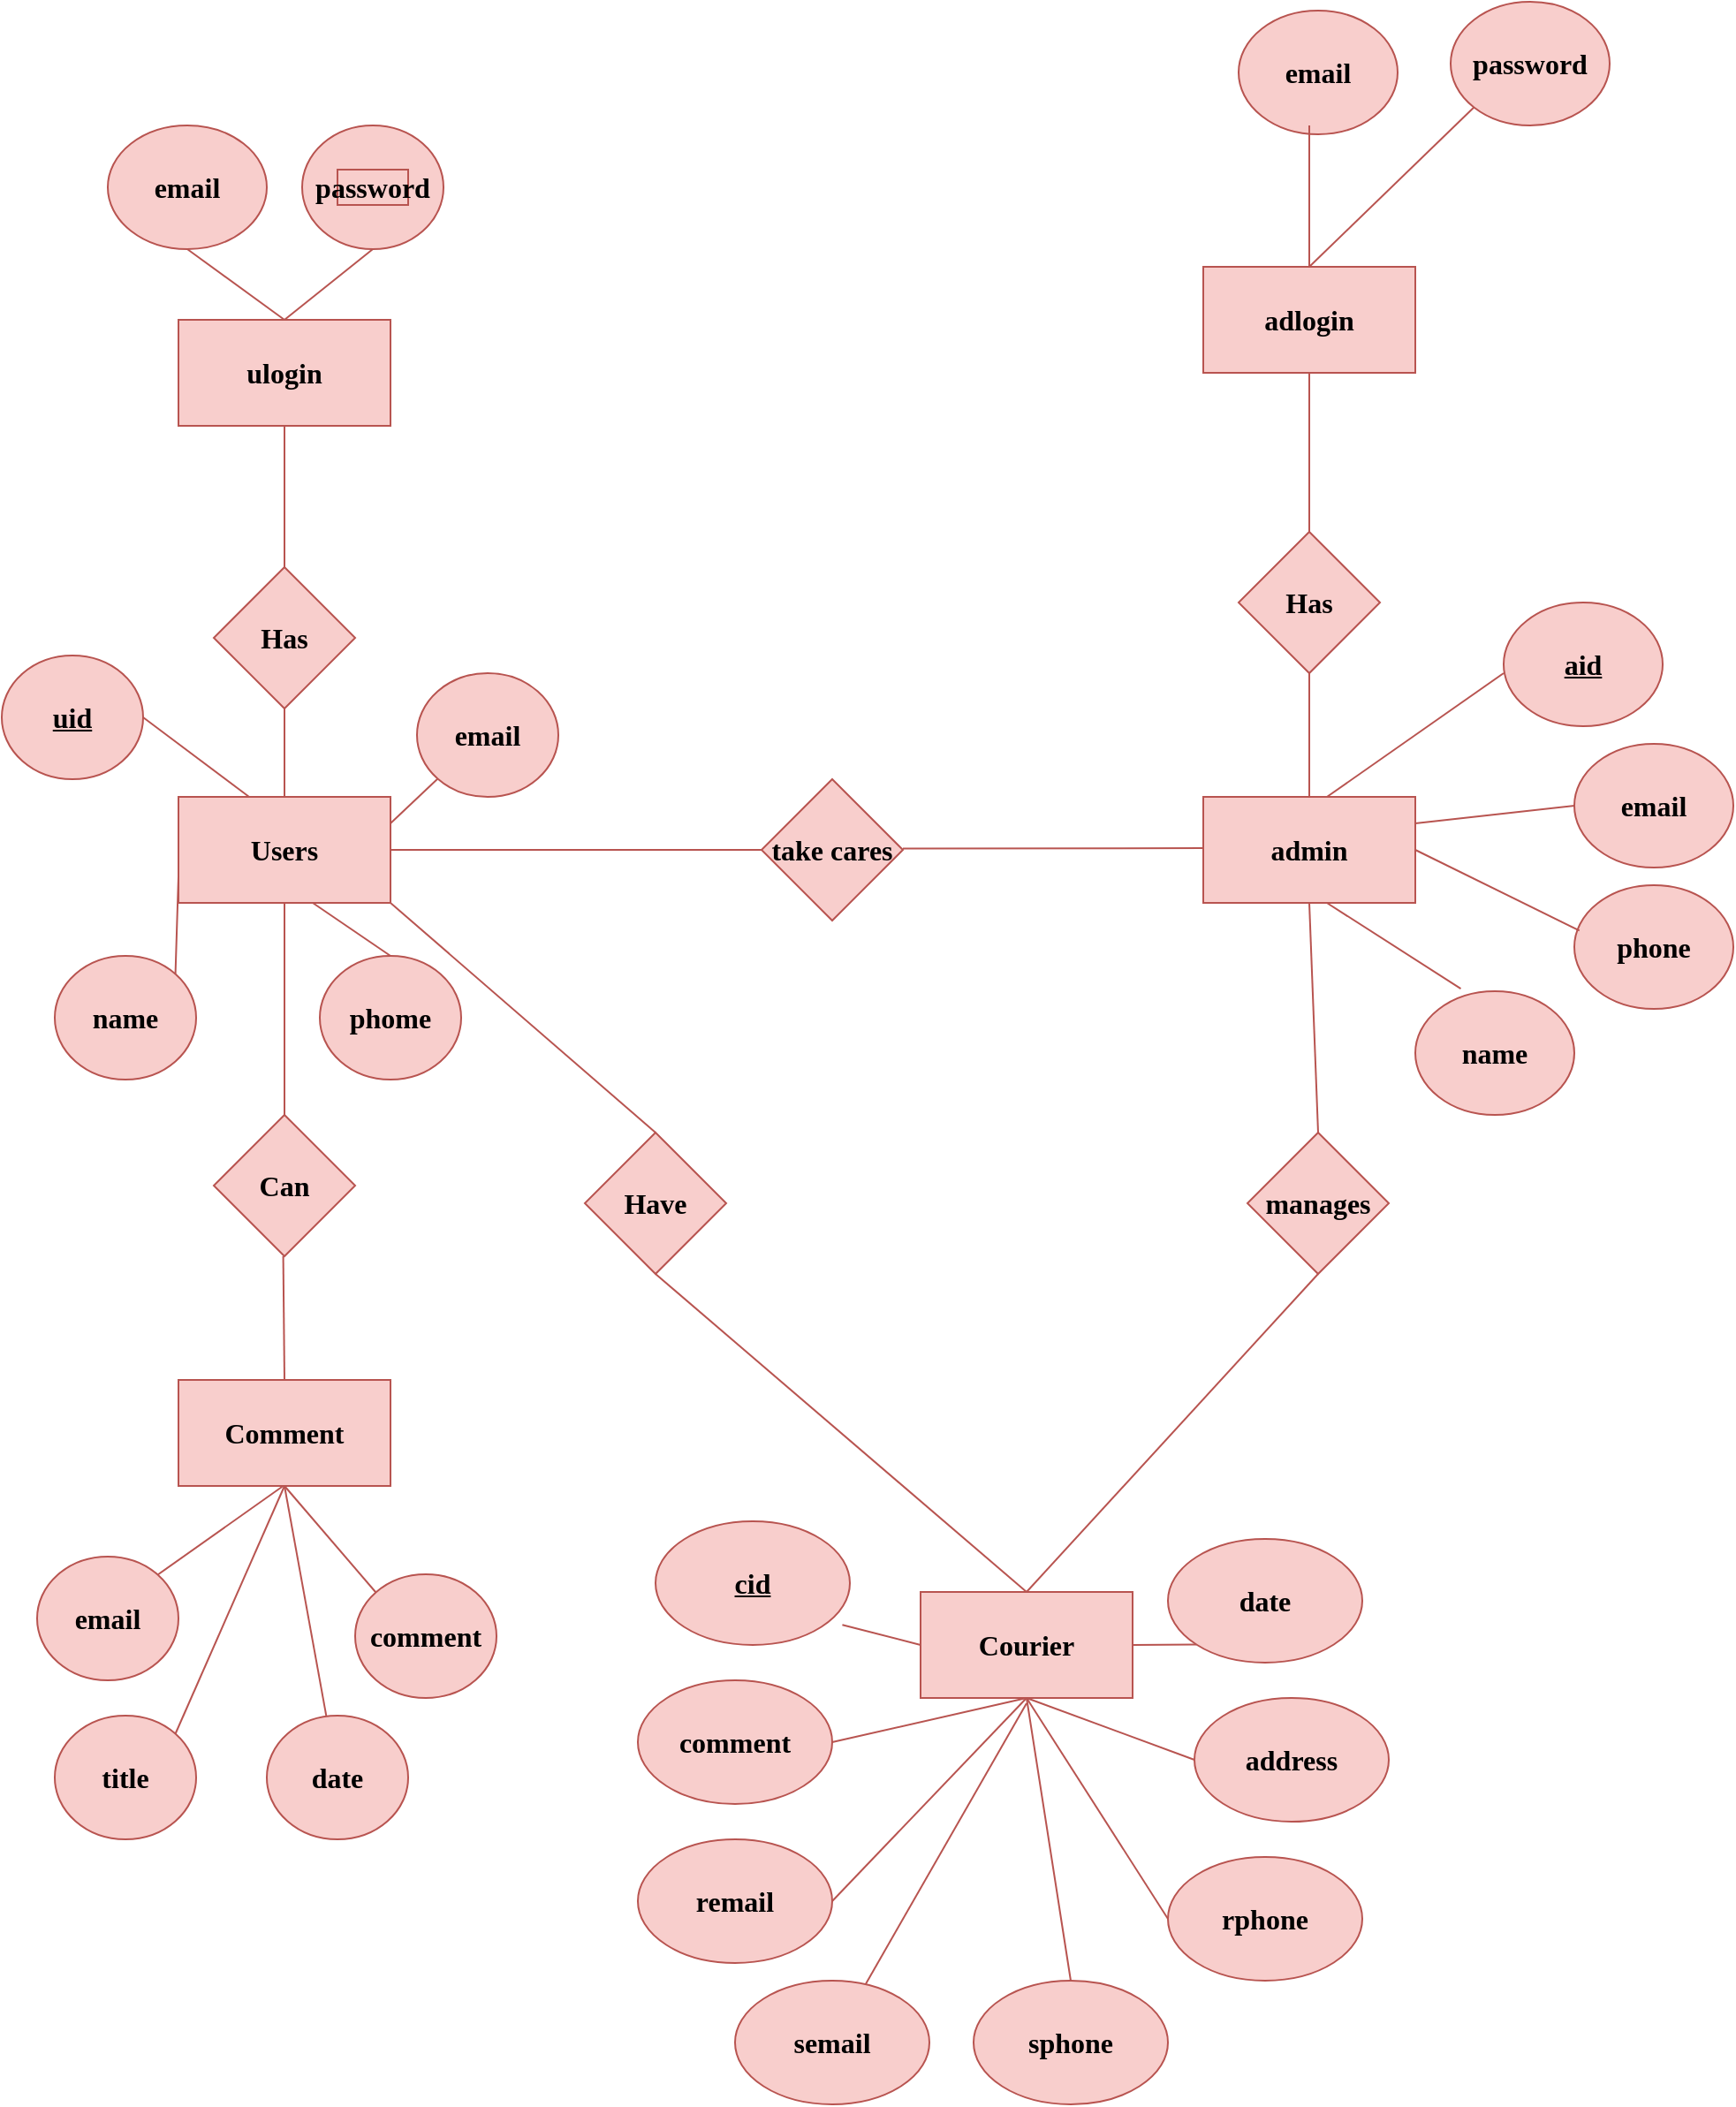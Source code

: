 <mxfile version="13.9.9" type="device"><diagram id="R2lEEEUBdFMjLlhIrx00" name="Page-1"><mxGraphModel dx="2170" dy="1278" grid="1" gridSize="10" guides="1" tooltips="1" connect="1" arrows="1" fold="1" page="1" pageScale="1" pageWidth="850" pageHeight="1100" math="0" shadow="0" extFonts="Permanent Marker^https://fonts.googleapis.com/css?family=Permanent+Marker"><root><mxCell id="0"/><mxCell id="1" parent="0"/><mxCell id="rFMOp7eI2bz4rewSudx3-2" value="ulogin" style="rounded=0;whiteSpace=wrap;html=1;fillColor=#f8cecc;strokeColor=#b85450;fontFamily=Times New Roman;fontStyle=1;labelBorderColor=none;fontSize=16;" vertex="1" parent="1"><mxGeometry x="210" y="180" width="120" height="60" as="geometry"/></mxCell><mxCell id="rFMOp7eI2bz4rewSudx3-4" value="email" style="ellipse;whiteSpace=wrap;html=1;fillColor=#f8cecc;strokeColor=#b85450;fontFamily=Times New Roman;fontStyle=1;labelBorderColor=none;fontSize=16;" vertex="1" parent="1"><mxGeometry x="170" y="70" width="90" height="70" as="geometry"/></mxCell><mxCell id="rFMOp7eI2bz4rewSudx3-5" value="" style="ellipse;whiteSpace=wrap;html=1;fillColor=#f8cecc;strokeColor=#b85450;fontFamily=Times New Roman;fontStyle=1;labelBorderColor=none;fontSize=16;" vertex="1" parent="1"><mxGeometry x="280" y="70" width="80" height="70" as="geometry"/></mxCell><mxCell id="rFMOp7eI2bz4rewSudx3-10" value="password" style="text;html=1;strokeColor=#b85450;fillColor=#f8cecc;align=center;verticalAlign=middle;whiteSpace=wrap;rounded=0;fontFamily=Times New Roman;fontStyle=1;labelBorderColor=none;fontSize=16;" vertex="1" parent="1"><mxGeometry x="300" y="95" width="40" height="20" as="geometry"/></mxCell><mxCell id="rFMOp7eI2bz4rewSudx3-12" value="" style="endArrow=none;html=1;entryX=0.5;entryY=1;entryDx=0;entryDy=0;exitX=0.5;exitY=0;exitDx=0;exitDy=0;fillColor=#f8cecc;strokeColor=#b85450;fontFamily=Times New Roman;fontStyle=1;labelBorderColor=none;fontSize=16;" edge="1" parent="1" source="rFMOp7eI2bz4rewSudx3-2" target="rFMOp7eI2bz4rewSudx3-4"><mxGeometry width="50" height="50" relative="1" as="geometry"><mxPoint x="470" y="300" as="sourcePoint"/><mxPoint x="520" y="250" as="targetPoint"/></mxGeometry></mxCell><mxCell id="rFMOp7eI2bz4rewSudx3-13" value="" style="endArrow=none;html=1;entryX=0.5;entryY=1;entryDx=0;entryDy=0;fillColor=#f8cecc;strokeColor=#b85450;fontFamily=Times New Roman;fontStyle=1;labelBorderColor=none;fontSize=16;" edge="1" parent="1" target="rFMOp7eI2bz4rewSudx3-5"><mxGeometry width="50" height="50" relative="1" as="geometry"><mxPoint x="270" y="180" as="sourcePoint"/><mxPoint x="225" y="150" as="targetPoint"/></mxGeometry></mxCell><mxCell id="rFMOp7eI2bz4rewSudx3-14" value="Has" style="rhombus;whiteSpace=wrap;html=1;fillColor=#f8cecc;strokeColor=#b85450;fontFamily=Times New Roman;fontStyle=1;labelBorderColor=none;fontSize=16;" vertex="1" parent="1"><mxGeometry x="230" y="320" width="80" height="80" as="geometry"/></mxCell><mxCell id="rFMOp7eI2bz4rewSudx3-16" value="" style="endArrow=none;html=1;entryX=0.5;entryY=0;entryDx=0;entryDy=0;exitX=0.5;exitY=1;exitDx=0;exitDy=0;fillColor=#f8cecc;strokeColor=#b85450;fontFamily=Times New Roman;fontStyle=1;labelBorderColor=none;fontSize=16;" edge="1" parent="1" source="rFMOp7eI2bz4rewSudx3-2" target="rFMOp7eI2bz4rewSudx3-14"><mxGeometry width="50" height="50" relative="1" as="geometry"><mxPoint x="280" y="190.0" as="sourcePoint"/><mxPoint x="225" y="150" as="targetPoint"/></mxGeometry></mxCell><mxCell id="rFMOp7eI2bz4rewSudx3-17" value="Users" style="rounded=0;whiteSpace=wrap;html=1;fillColor=#f8cecc;strokeColor=#b85450;fontFamily=Times New Roman;fontStyle=1;labelBorderColor=none;fontSize=16;" vertex="1" parent="1"><mxGeometry x="210" y="450" width="120" height="60" as="geometry"/></mxCell><mxCell id="rFMOp7eI2bz4rewSudx3-18" value="" style="endArrow=none;html=1;entryX=0.5;entryY=1;entryDx=0;entryDy=0;fillColor=#f8cecc;strokeColor=#b85450;fontFamily=Times New Roman;fontStyle=1;labelBorderColor=none;fontSize=16;" edge="1" parent="1" source="rFMOp7eI2bz4rewSudx3-17" target="rFMOp7eI2bz4rewSudx3-14"><mxGeometry width="50" height="50" relative="1" as="geometry"><mxPoint x="470" y="440" as="sourcePoint"/><mxPoint x="520" y="390" as="targetPoint"/></mxGeometry></mxCell><mxCell id="rFMOp7eI2bz4rewSudx3-20" value="&lt;u&gt;uid&lt;/u&gt;" style="ellipse;whiteSpace=wrap;html=1;fillColor=#f8cecc;strokeColor=#b85450;fontFamily=Times New Roman;fontStyle=1;labelBorderColor=none;fontSize=16;" vertex="1" parent="1"><mxGeometry x="110" y="370" width="80" height="70" as="geometry"/></mxCell><mxCell id="rFMOp7eI2bz4rewSudx3-21" value="name" style="ellipse;whiteSpace=wrap;html=1;fillColor=#f8cecc;strokeColor=#b85450;fontFamily=Times New Roman;fontStyle=1;labelBorderColor=none;fontSize=16;" vertex="1" parent="1"><mxGeometry x="140" y="540" width="80" height="70" as="geometry"/></mxCell><mxCell id="rFMOp7eI2bz4rewSudx3-22" value="email" style="ellipse;whiteSpace=wrap;html=1;fillColor=#f8cecc;strokeColor=#b85450;fontFamily=Times New Roman;fontStyle=1;labelBorderColor=none;fontSize=16;" vertex="1" parent="1"><mxGeometry x="345" y="380" width="80" height="70" as="geometry"/></mxCell><mxCell id="rFMOp7eI2bz4rewSudx3-23" value="phome" style="ellipse;whiteSpace=wrap;html=1;fillColor=#f8cecc;strokeColor=#b85450;fontFamily=Times New Roman;fontStyle=1;labelBorderColor=none;fontSize=16;" vertex="1" parent="1"><mxGeometry x="290" y="540" width="80" height="70" as="geometry"/></mxCell><mxCell id="rFMOp7eI2bz4rewSudx3-24" value="" style="endArrow=none;html=1;entryX=1;entryY=0.5;entryDx=0;entryDy=0;fillColor=#f8cecc;strokeColor=#b85450;fontFamily=Times New Roman;fontStyle=1;labelBorderColor=none;fontSize=16;" edge="1" parent="1" target="rFMOp7eI2bz4rewSudx3-20"><mxGeometry width="50" height="50" relative="1" as="geometry"><mxPoint x="250" y="450" as="sourcePoint"/><mxPoint x="280" y="410" as="targetPoint"/></mxGeometry></mxCell><mxCell id="rFMOp7eI2bz4rewSudx3-25" value="" style="endArrow=none;html=1;entryX=1;entryY=0;entryDx=0;entryDy=0;exitX=0;exitY=0.75;exitDx=0;exitDy=0;fillColor=#f8cecc;strokeColor=#b85450;fontFamily=Times New Roman;fontStyle=1;labelBorderColor=none;fontSize=16;" edge="1" parent="1" source="rFMOp7eI2bz4rewSudx3-17" target="rFMOp7eI2bz4rewSudx3-21"><mxGeometry width="50" height="50" relative="1" as="geometry"><mxPoint x="260" y="460" as="sourcePoint"/><mxPoint x="200.0" y="415" as="targetPoint"/></mxGeometry></mxCell><mxCell id="rFMOp7eI2bz4rewSudx3-26" value="" style="endArrow=none;html=1;entryX=0.5;entryY=0;entryDx=0;entryDy=0;fillColor=#f8cecc;strokeColor=#b85450;fontFamily=Times New Roman;fontStyle=1;labelBorderColor=none;fontSize=16;" edge="1" parent="1" target="rFMOp7eI2bz4rewSudx3-23"><mxGeometry width="50" height="50" relative="1" as="geometry"><mxPoint x="286" y="510" as="sourcePoint"/><mxPoint x="178.574" y="530.508" as="targetPoint"/></mxGeometry></mxCell><mxCell id="rFMOp7eI2bz4rewSudx3-27" value="" style="endArrow=none;html=1;entryX=0;entryY=1;entryDx=0;entryDy=0;exitX=1;exitY=0.25;exitDx=0;exitDy=0;fillColor=#f8cecc;strokeColor=#b85450;fontFamily=Times New Roman;fontStyle=1;labelBorderColor=none;fontSize=16;" edge="1" parent="1" source="rFMOp7eI2bz4rewSudx3-17" target="rFMOp7eI2bz4rewSudx3-22"><mxGeometry width="50" height="50" relative="1" as="geometry"><mxPoint x="230" y="515" as="sourcePoint"/><mxPoint x="188.574" y="540.508" as="targetPoint"/></mxGeometry></mxCell><mxCell id="rFMOp7eI2bz4rewSudx3-28" value="Can" style="rhombus;whiteSpace=wrap;html=1;fillColor=#f8cecc;strokeColor=#b85450;fontFamily=Times New Roman;fontStyle=1;labelBorderColor=none;fontSize=16;" vertex="1" parent="1"><mxGeometry x="230" y="630" width="80" height="80" as="geometry"/></mxCell><mxCell id="rFMOp7eI2bz4rewSudx3-31" value="" style="endArrow=none;html=1;entryX=0.5;entryY=1;entryDx=0;entryDy=0;fillColor=#f8cecc;strokeColor=#b85450;fontFamily=Times New Roman;fontStyle=1;labelBorderColor=none;fontSize=16;" edge="1" parent="1" target="rFMOp7eI2bz4rewSudx3-17"><mxGeometry width="50" height="50" relative="1" as="geometry"><mxPoint x="270" y="630" as="sourcePoint"/><mxPoint x="320" y="580" as="targetPoint"/></mxGeometry></mxCell><mxCell id="rFMOp7eI2bz4rewSudx3-32" value="Comment" style="rounded=0;whiteSpace=wrap;html=1;fillColor=#f8cecc;strokeColor=#b85450;fontFamily=Times New Roman;fontStyle=1;labelBorderColor=none;fontSize=16;" vertex="1" parent="1"><mxGeometry x="210" y="780" width="120" height="60" as="geometry"/></mxCell><mxCell id="rFMOp7eI2bz4rewSudx3-34" value="" style="endArrow=none;html=1;exitX=0.5;exitY=0;exitDx=0;exitDy=0;fillColor=#f8cecc;strokeColor=#b85450;fontFamily=Times New Roman;fontStyle=1;labelBorderColor=none;fontSize=16;" edge="1" parent="1" source="rFMOp7eI2bz4rewSudx3-32"><mxGeometry width="50" height="50" relative="1" as="geometry"><mxPoint x="269.29" y="820" as="sourcePoint"/><mxPoint x="269.29" y="710" as="targetPoint"/></mxGeometry></mxCell><mxCell id="rFMOp7eI2bz4rewSudx3-35" value="email" style="ellipse;whiteSpace=wrap;html=1;fillColor=#f8cecc;strokeColor=#b85450;fontFamily=Times New Roman;fontStyle=1;labelBorderColor=none;fontSize=16;" vertex="1" parent="1"><mxGeometry x="130" y="880" width="80" height="70" as="geometry"/></mxCell><mxCell id="rFMOp7eI2bz4rewSudx3-36" value="title" style="ellipse;whiteSpace=wrap;html=1;fillColor=#f8cecc;strokeColor=#b85450;fontFamily=Times New Roman;fontStyle=1;labelBorderColor=none;fontSize=16;" vertex="1" parent="1"><mxGeometry x="140" y="970" width="80" height="70" as="geometry"/></mxCell><mxCell id="rFMOp7eI2bz4rewSudx3-37" value="date" style="ellipse;whiteSpace=wrap;html=1;fillColor=#f8cecc;strokeColor=#b85450;fontFamily=Times New Roman;fontStyle=1;labelBorderColor=none;fontSize=16;" vertex="1" parent="1"><mxGeometry x="260" y="970" width="80" height="70" as="geometry"/></mxCell><mxCell id="rFMOp7eI2bz4rewSudx3-38" value="comment" style="ellipse;whiteSpace=wrap;html=1;fillColor=#f8cecc;strokeColor=#b85450;fontFamily=Times New Roman;fontStyle=1;labelBorderColor=none;fontSize=16;" vertex="1" parent="1"><mxGeometry x="310" y="890" width="80" height="70" as="geometry"/></mxCell><mxCell id="rFMOp7eI2bz4rewSudx3-41" value="" style="endArrow=none;html=1;exitX=1;exitY=0;exitDx=0;exitDy=0;fillColor=#f8cecc;strokeColor=#b85450;fontFamily=Times New Roman;fontStyle=1;labelBorderColor=none;fontSize=16;" edge="1" parent="1" source="rFMOp7eI2bz4rewSudx3-35"><mxGeometry width="50" height="50" relative="1" as="geometry"><mxPoint x="270" y="910" as="sourcePoint"/><mxPoint x="269.29" y="840" as="targetPoint"/></mxGeometry></mxCell><mxCell id="rFMOp7eI2bz4rewSudx3-42" value="" style="endArrow=none;html=1;exitX=1;exitY=0;exitDx=0;exitDy=0;fillColor=#f8cecc;strokeColor=#b85450;fontFamily=Times New Roman;fontStyle=1;labelBorderColor=none;fontSize=16;" edge="1" parent="1" source="rFMOp7eI2bz4rewSudx3-36"><mxGeometry width="50" height="50" relative="1" as="geometry"><mxPoint x="208.574" y="900.508" as="sourcePoint"/><mxPoint x="270" y="840" as="targetPoint"/></mxGeometry></mxCell><mxCell id="rFMOp7eI2bz4rewSudx3-43" value="" style="endArrow=none;html=1;fillColor=#f8cecc;strokeColor=#b85450;fontFamily=Times New Roman;fontStyle=1;labelBorderColor=none;fontSize=16;" edge="1" parent="1" source="rFMOp7eI2bz4rewSudx3-37"><mxGeometry width="50" height="50" relative="1" as="geometry"><mxPoint x="218.574" y="990.508" as="sourcePoint"/><mxPoint x="270" y="840" as="targetPoint"/></mxGeometry></mxCell><mxCell id="rFMOp7eI2bz4rewSudx3-44" value="" style="endArrow=none;html=1;exitX=0;exitY=0;exitDx=0;exitDy=0;fillColor=#f8cecc;strokeColor=#b85450;fontFamily=Times New Roman;fontStyle=1;labelBorderColor=none;fontSize=16;" edge="1" parent="1" source="rFMOp7eI2bz4rewSudx3-38"><mxGeometry width="50" height="50" relative="1" as="geometry"><mxPoint x="303.689" y="980.438" as="sourcePoint"/><mxPoint x="270" y="840" as="targetPoint"/></mxGeometry></mxCell><mxCell id="rFMOp7eI2bz4rewSudx3-45" value="Have" style="rhombus;whiteSpace=wrap;html=1;fillColor=#f8cecc;strokeColor=#b85450;fontFamily=Times New Roman;fontStyle=1;labelBorderColor=none;fontSize=16;" vertex="1" parent="1"><mxGeometry x="440" y="640" width="80" height="80" as="geometry"/></mxCell><mxCell id="rFMOp7eI2bz4rewSudx3-46" value="" style="endArrow=none;html=1;entryX=1;entryY=1;entryDx=0;entryDy=0;exitX=0.5;exitY=0;exitDx=0;exitDy=0;fillColor=#f8cecc;strokeColor=#b85450;fontFamily=Times New Roman;fontStyle=1;labelBorderColor=none;fontSize=16;" edge="1" parent="1" source="rFMOp7eI2bz4rewSudx3-45" target="rFMOp7eI2bz4rewSudx3-17"><mxGeometry width="50" height="50" relative="1" as="geometry"><mxPoint x="480" y="630" as="sourcePoint"/><mxPoint x="520" y="530" as="targetPoint"/></mxGeometry></mxCell><mxCell id="rFMOp7eI2bz4rewSudx3-49" value="" style="endArrow=none;html=1;exitX=1;exitY=0.5;exitDx=0;exitDy=0;fillColor=#f8cecc;strokeColor=#b85450;fontFamily=Times New Roman;fontStyle=1;labelBorderColor=none;fontSize=16;" edge="1" parent="1" source="rFMOp7eI2bz4rewSudx3-17"><mxGeometry width="50" height="50" relative="1" as="geometry"><mxPoint x="470" y="580" as="sourcePoint"/><mxPoint x="540" y="480" as="targetPoint"/></mxGeometry></mxCell><mxCell id="rFMOp7eI2bz4rewSudx3-51" value="take cares" style="rhombus;whiteSpace=wrap;html=1;fillColor=#f8cecc;strokeColor=#b85450;fontFamily=Times New Roman;fontStyle=1;labelBorderColor=none;fontSize=16;" vertex="1" parent="1"><mxGeometry x="540" y="440" width="80" height="80" as="geometry"/></mxCell><mxCell id="rFMOp7eI2bz4rewSudx3-53" value="admin" style="whiteSpace=wrap;html=1;fillColor=#f8cecc;strokeColor=#b85450;fontFamily=Times New Roman;fontStyle=1;labelBorderColor=none;fontSize=16;" vertex="1" parent="1"><mxGeometry x="790" y="450" width="120" height="60" as="geometry"/></mxCell><mxCell id="rFMOp7eI2bz4rewSudx3-56" value="Has" style="rhombus;whiteSpace=wrap;html=1;fillColor=#f8cecc;strokeColor=#b85450;fontFamily=Times New Roman;fontStyle=1;labelBorderColor=none;fontSize=16;" vertex="1" parent="1"><mxGeometry x="810" y="300" width="80" height="80" as="geometry"/></mxCell><mxCell id="rFMOp7eI2bz4rewSudx3-58" value="adlogin" style="whiteSpace=wrap;html=1;fillColor=#f8cecc;strokeColor=#b85450;fontFamily=Times New Roman;fontStyle=1;labelBorderColor=none;fontSize=16;" vertex="1" parent="1"><mxGeometry x="790" y="150" width="120" height="60" as="geometry"/></mxCell><mxCell id="rFMOp7eI2bz4rewSudx3-64" value="email" style="ellipse;whiteSpace=wrap;html=1;fillColor=#f8cecc;strokeColor=#b85450;fontFamily=Times New Roman;fontStyle=1;labelBorderColor=none;fontSize=16;" vertex="1" parent="1"><mxGeometry x="810" y="5" width="90" height="70" as="geometry"/></mxCell><mxCell id="rFMOp7eI2bz4rewSudx3-65" value="password" style="ellipse;whiteSpace=wrap;html=1;fillColor=#f8cecc;strokeColor=#b85450;fontFamily=Times New Roman;fontStyle=1;labelBorderColor=none;fontSize=16;" vertex="1" parent="1"><mxGeometry x="930" width="90" height="70" as="geometry"/></mxCell><mxCell id="rFMOp7eI2bz4rewSudx3-66" value="" style="endArrow=none;html=1;exitX=1;exitY=0.5;exitDx=0;exitDy=0;fillColor=#f8cecc;strokeColor=#b85450;fontFamily=Times New Roman;fontStyle=1;labelBorderColor=none;fontSize=16;" edge="1" parent="1"><mxGeometry width="50" height="50" relative="1" as="geometry"><mxPoint x="620" y="479.29" as="sourcePoint"/><mxPoint x="790" y="479" as="targetPoint"/></mxGeometry></mxCell><mxCell id="rFMOp7eI2bz4rewSudx3-67" value="" style="endArrow=none;html=1;exitX=0.5;exitY=0;exitDx=0;exitDy=0;entryX=0.5;entryY=1;entryDx=0;entryDy=0;fillColor=#f8cecc;strokeColor=#b85450;fontFamily=Times New Roman;fontStyle=1;labelBorderColor=none;fontSize=16;" edge="1" parent="1" source="rFMOp7eI2bz4rewSudx3-53" target="rFMOp7eI2bz4rewSudx3-56"><mxGeometry width="50" height="50" relative="1" as="geometry"><mxPoint x="630.0" y="489.29" as="sourcePoint"/><mxPoint x="800.0" y="489" as="targetPoint"/></mxGeometry></mxCell><mxCell id="rFMOp7eI2bz4rewSudx3-68" value="" style="endArrow=none;html=1;exitX=0.5;exitY=0;exitDx=0;exitDy=0;fillColor=#f8cecc;strokeColor=#b85450;fontFamily=Times New Roman;fontStyle=1;labelBorderColor=none;fontSize=16;" edge="1" parent="1" source="rFMOp7eI2bz4rewSudx3-56"><mxGeometry width="50" height="50" relative="1" as="geometry"><mxPoint x="850" y="270" as="sourcePoint"/><mxPoint x="850" y="210" as="targetPoint"/></mxGeometry></mxCell><mxCell id="rFMOp7eI2bz4rewSudx3-70" value="" style="endArrow=none;html=1;exitX=0.5;exitY=0;exitDx=0;exitDy=0;fillColor=#f8cecc;strokeColor=#b85450;fontFamily=Times New Roman;fontStyle=1;labelBorderColor=none;fontSize=16;" edge="1" parent="1" source="rFMOp7eI2bz4rewSudx3-58"><mxGeometry width="50" height="50" relative="1" as="geometry"><mxPoint x="860" y="310" as="sourcePoint"/><mxPoint x="850" y="70" as="targetPoint"/></mxGeometry></mxCell><mxCell id="rFMOp7eI2bz4rewSudx3-71" value="" style="endArrow=none;html=1;entryX=0;entryY=1;entryDx=0;entryDy=0;fillColor=#f8cecc;strokeColor=#b85450;fontFamily=Times New Roman;fontStyle=1;labelBorderColor=none;fontSize=16;" edge="1" parent="1" target="rFMOp7eI2bz4rewSudx3-65"><mxGeometry width="50" height="50" relative="1" as="geometry"><mxPoint x="850" y="150" as="sourcePoint"/><mxPoint x="860" y="90" as="targetPoint"/></mxGeometry></mxCell><mxCell id="rFMOp7eI2bz4rewSudx3-73" value="" style="endArrow=none;html=1;fillColor=#f8cecc;strokeColor=#b85450;fontFamily=Times New Roman;fontStyle=1;labelBorderColor=none;fontSize=16;" edge="1" parent="1"><mxGeometry width="50" height="50" relative="1" as="geometry"><mxPoint x="860" y="450" as="sourcePoint"/><mxPoint x="960" y="380" as="targetPoint"/></mxGeometry></mxCell><mxCell id="rFMOp7eI2bz4rewSudx3-74" value="&lt;u style=&quot;font-size: 16px;&quot;&gt;aid&lt;/u&gt;" style="ellipse;whiteSpace=wrap;html=1;fillColor=#f8cecc;strokeColor=#b85450;fontFamily=Times New Roman;fontStyle=1;labelBorderColor=none;fontSize=16;" vertex="1" parent="1"><mxGeometry x="960" y="340" width="90" height="70" as="geometry"/></mxCell><mxCell id="rFMOp7eI2bz4rewSudx3-75" value="email" style="ellipse;whiteSpace=wrap;html=1;fillColor=#f8cecc;strokeColor=#b85450;fontFamily=Times New Roman;fontStyle=1;labelBorderColor=none;fontSize=16;" vertex="1" parent="1"><mxGeometry x="1000" y="420" width="90" height="70" as="geometry"/></mxCell><mxCell id="rFMOp7eI2bz4rewSudx3-76" value="phone" style="ellipse;whiteSpace=wrap;html=1;fillColor=#f8cecc;strokeColor=#b85450;fontFamily=Times New Roman;fontStyle=1;labelBorderColor=none;fontSize=16;" vertex="1" parent="1"><mxGeometry x="1000" y="500" width="90" height="70" as="geometry"/></mxCell><mxCell id="rFMOp7eI2bz4rewSudx3-77" value="name" style="ellipse;whiteSpace=wrap;html=1;fillColor=#f8cecc;strokeColor=#b85450;fontFamily=Times New Roman;fontStyle=1;labelBorderColor=none;fontSize=16;" vertex="1" parent="1"><mxGeometry x="910" y="560" width="90" height="70" as="geometry"/></mxCell><mxCell id="rFMOp7eI2bz4rewSudx3-78" value="" style="endArrow=none;html=1;entryX=0;entryY=0.5;entryDx=0;entryDy=0;exitX=1;exitY=0.25;exitDx=0;exitDy=0;fillColor=#f8cecc;strokeColor=#b85450;fontFamily=Times New Roman;fontStyle=1;labelBorderColor=none;fontSize=16;" edge="1" parent="1" source="rFMOp7eI2bz4rewSudx3-53" target="rFMOp7eI2bz4rewSudx3-75"><mxGeometry width="50" height="50" relative="1" as="geometry"><mxPoint x="890" y="456" as="sourcePoint"/><mxPoint x="970" y="390" as="targetPoint"/></mxGeometry></mxCell><mxCell id="rFMOp7eI2bz4rewSudx3-79" value="" style="endArrow=none;html=1;exitX=1;exitY=0.5;exitDx=0;exitDy=0;entryX=0.032;entryY=0.367;entryDx=0;entryDy=0;entryPerimeter=0;fillColor=#f8cecc;strokeColor=#b85450;fontFamily=Times New Roman;fontStyle=1;labelBorderColor=none;fontSize=16;" edge="1" parent="1" source="rFMOp7eI2bz4rewSudx3-53" target="rFMOp7eI2bz4rewSudx3-76"><mxGeometry width="50" height="50" relative="1" as="geometry"><mxPoint x="920" y="475" as="sourcePoint"/><mxPoint x="997" y="535" as="targetPoint"/></mxGeometry></mxCell><mxCell id="rFMOp7eI2bz4rewSudx3-80" value="" style="endArrow=none;html=1;entryX=0.286;entryY=-0.02;entryDx=0;entryDy=0;exitX=0.583;exitY=1;exitDx=0;exitDy=0;entryPerimeter=0;exitPerimeter=0;fillColor=#f8cecc;strokeColor=#b85450;fontFamily=Times New Roman;fontStyle=1;labelBorderColor=none;fontSize=16;" edge="1" parent="1" source="rFMOp7eI2bz4rewSudx3-53" target="rFMOp7eI2bz4rewSudx3-77"><mxGeometry width="50" height="50" relative="1" as="geometry"><mxPoint x="920" y="490" as="sourcePoint"/><mxPoint x="1007.12" y="531.42" as="targetPoint"/></mxGeometry></mxCell><mxCell id="rFMOp7eI2bz4rewSudx3-81" style="edgeStyle=none;rounded=0;orthogonalLoop=1;jettySize=auto;html=1;entryX=0.75;entryY=1;entryDx=0;entryDy=0;fillColor=#f8cecc;strokeColor=#b85450;fontFamily=Times New Roman;fontStyle=1;labelBorderColor=none;fontSize=16;" edge="1" parent="1" source="rFMOp7eI2bz4rewSudx3-53" target="rFMOp7eI2bz4rewSudx3-53"><mxGeometry relative="1" as="geometry"/></mxCell><mxCell id="rFMOp7eI2bz4rewSudx3-82" value="manages" style="rhombus;whiteSpace=wrap;html=1;fillColor=#f8cecc;strokeColor=#b85450;fontFamily=Times New Roman;fontStyle=1;labelBorderColor=none;fontSize=16;" vertex="1" parent="1"><mxGeometry x="815" y="640" width="80" height="80" as="geometry"/></mxCell><mxCell id="rFMOp7eI2bz4rewSudx3-83" value="" style="endArrow=none;html=1;exitX=0.5;exitY=1;exitDx=0;exitDy=0;entryX=0.5;entryY=0;entryDx=0;entryDy=0;fillColor=#f8cecc;strokeColor=#b85450;fontFamily=Times New Roman;fontStyle=1;labelBorderColor=none;fontSize=16;" edge="1" parent="1" source="rFMOp7eI2bz4rewSudx3-53" target="rFMOp7eI2bz4rewSudx3-82"><mxGeometry width="50" height="50" relative="1" as="geometry"><mxPoint x="860" y="460" as="sourcePoint"/><mxPoint x="860" y="390" as="targetPoint"/></mxGeometry></mxCell><mxCell id="rFMOp7eI2bz4rewSudx3-100" style="edgeStyle=none;rounded=0;orthogonalLoop=1;jettySize=auto;html=1;fillColor=#f8cecc;strokeColor=#b85450;fontFamily=Times New Roman;fontStyle=1;labelBorderColor=none;fontSize=16;" edge="1" parent="1" source="rFMOp7eI2bz4rewSudx3-84"><mxGeometry relative="1" as="geometry"><mxPoint x="690.0" y="960" as="targetPoint"/></mxGeometry></mxCell><mxCell id="rFMOp7eI2bz4rewSudx3-84" value="Courier" style="rounded=0;whiteSpace=wrap;html=1;fillColor=#f8cecc;strokeColor=#b85450;fontFamily=Times New Roman;fontStyle=1;labelBorderColor=none;fontSize=16;" vertex="1" parent="1"><mxGeometry x="630" y="900" width="120" height="60" as="geometry"/></mxCell><mxCell id="rFMOp7eI2bz4rewSudx3-85" value="remail" style="ellipse;whiteSpace=wrap;html=1;fillColor=#f8cecc;strokeColor=#b85450;fontFamily=Times New Roman;fontStyle=1;labelBorderColor=none;fontSize=16;" vertex="1" parent="1"><mxGeometry x="470" y="1040" width="110" height="70" as="geometry"/></mxCell><mxCell id="rFMOp7eI2bz4rewSudx3-86" value="comment" style="ellipse;whiteSpace=wrap;html=1;fillColor=#f8cecc;strokeColor=#b85450;fontFamily=Times New Roman;fontStyle=1;labelBorderColor=none;fontSize=16;" vertex="1" parent="1"><mxGeometry x="470" y="950" width="110" height="70" as="geometry"/></mxCell><mxCell id="rFMOp7eI2bz4rewSudx3-87" value="semail" style="ellipse;whiteSpace=wrap;html=1;fillColor=#f8cecc;strokeColor=#b85450;fontFamily=Times New Roman;fontStyle=1;labelBorderColor=none;fontSize=16;" vertex="1" parent="1"><mxGeometry x="525" y="1120" width="110" height="70" as="geometry"/></mxCell><mxCell id="rFMOp7eI2bz4rewSudx3-88" value="&lt;u style=&quot;font-size: 16px;&quot;&gt;cid&lt;/u&gt;" style="ellipse;whiteSpace=wrap;html=1;fillColor=#f8cecc;strokeColor=#b85450;fontFamily=Times New Roman;fontStyle=1;labelBorderColor=none;fontSize=16;" vertex="1" parent="1"><mxGeometry x="480" y="860" width="110" height="70" as="geometry"/></mxCell><mxCell id="rFMOp7eI2bz4rewSudx3-89" value="sphone" style="ellipse;whiteSpace=wrap;html=1;fillColor=#f8cecc;strokeColor=#b85450;fontFamily=Times New Roman;fontStyle=1;labelBorderColor=none;fontSize=16;" vertex="1" parent="1"><mxGeometry x="660" y="1120" width="110" height="70" as="geometry"/></mxCell><mxCell id="rFMOp7eI2bz4rewSudx3-90" value="rphone" style="ellipse;whiteSpace=wrap;html=1;fillColor=#f8cecc;strokeColor=#b85450;fontFamily=Times New Roman;fontStyle=1;labelBorderColor=none;fontSize=16;" vertex="1" parent="1"><mxGeometry x="770" y="1050" width="110" height="70" as="geometry"/></mxCell><mxCell id="rFMOp7eI2bz4rewSudx3-91" value="address" style="ellipse;whiteSpace=wrap;html=1;fillColor=#f8cecc;strokeColor=#b85450;fontFamily=Times New Roman;fontStyle=1;labelBorderColor=none;fontSize=16;" vertex="1" parent="1"><mxGeometry x="785" y="960" width="110" height="70" as="geometry"/></mxCell><mxCell id="rFMOp7eI2bz4rewSudx3-92" value="date" style="ellipse;whiteSpace=wrap;html=1;fillColor=#f8cecc;strokeColor=#b85450;fontFamily=Times New Roman;fontStyle=1;labelBorderColor=none;fontSize=16;" vertex="1" parent="1"><mxGeometry x="770" y="870" width="110" height="70" as="geometry"/></mxCell><mxCell id="rFMOp7eI2bz4rewSudx3-94" value="" style="endArrow=none;html=1;entryX=0.5;entryY=1;entryDx=0;entryDy=0;exitX=0.5;exitY=0;exitDx=0;exitDy=0;fillColor=#f8cecc;strokeColor=#b85450;fontFamily=Times New Roman;fontStyle=1;labelBorderColor=none;fontSize=16;" edge="1" parent="1" source="rFMOp7eI2bz4rewSudx3-89" target="rFMOp7eI2bz4rewSudx3-84"><mxGeometry width="50" height="50" relative="1" as="geometry"><mxPoint x="303.689" y="980.438" as="sourcePoint"/><mxPoint x="280" y="850" as="targetPoint"/></mxGeometry></mxCell><mxCell id="rFMOp7eI2bz4rewSudx3-95" value="" style="endArrow=none;html=1;fillColor=#f8cecc;strokeColor=#b85450;fontFamily=Times New Roman;fontStyle=1;labelBorderColor=none;fontSize=16;" edge="1" parent="1" source="rFMOp7eI2bz4rewSudx3-87"><mxGeometry width="50" height="50" relative="1" as="geometry"><mxPoint x="725.0" y="1130.0" as="sourcePoint"/><mxPoint x="690" y="963" as="targetPoint"/></mxGeometry></mxCell><mxCell id="rFMOp7eI2bz4rewSudx3-96" value="" style="endArrow=none;html=1;entryX=0.5;entryY=1;entryDx=0;entryDy=0;exitX=0;exitY=0.5;exitDx=0;exitDy=0;fillColor=#f8cecc;strokeColor=#b85450;fontFamily=Times New Roman;fontStyle=1;labelBorderColor=none;fontSize=16;" edge="1" parent="1" source="rFMOp7eI2bz4rewSudx3-90" target="rFMOp7eI2bz4rewSudx3-84"><mxGeometry width="50" height="50" relative="1" as="geometry"><mxPoint x="735.0" y="1140.0" as="sourcePoint"/><mxPoint x="710.0" y="980" as="targetPoint"/></mxGeometry></mxCell><mxCell id="rFMOp7eI2bz4rewSudx3-97" value="" style="endArrow=none;html=1;exitX=0;exitY=0.5;exitDx=0;exitDy=0;fillColor=#f8cecc;strokeColor=#b85450;fontFamily=Times New Roman;fontStyle=1;labelBorderColor=none;fontSize=16;" edge="1" parent="1" source="rFMOp7eI2bz4rewSudx3-91"><mxGeometry width="50" height="50" relative="1" as="geometry"><mxPoint x="780.0" y="1095.0" as="sourcePoint"/><mxPoint x="690" y="960" as="targetPoint"/></mxGeometry></mxCell><mxCell id="rFMOp7eI2bz4rewSudx3-98" value="" style="endArrow=none;html=1;exitX=0;exitY=1;exitDx=0;exitDy=0;entryX=1;entryY=0.5;entryDx=0;entryDy=0;fillColor=#f8cecc;strokeColor=#b85450;fontFamily=Times New Roman;fontStyle=1;labelBorderColor=none;fontSize=16;" edge="1" parent="1" source="rFMOp7eI2bz4rewSudx3-92" target="rFMOp7eI2bz4rewSudx3-84"><mxGeometry width="50" height="50" relative="1" as="geometry"><mxPoint x="795.0" y="1005" as="sourcePoint"/><mxPoint x="700.0" y="970" as="targetPoint"/></mxGeometry></mxCell><mxCell id="rFMOp7eI2bz4rewSudx3-99" value="" style="endArrow=none;html=1;exitX=1;exitY=0.5;exitDx=0;exitDy=0;fillColor=#f8cecc;strokeColor=#b85450;fontFamily=Times New Roman;fontStyle=1;labelBorderColor=none;fontSize=16;" edge="1" parent="1" source="rFMOp7eI2bz4rewSudx3-85"><mxGeometry width="50" height="50" relative="1" as="geometry"><mxPoint x="608.889" y="1132.129" as="sourcePoint"/><mxPoint x="690" y="960" as="targetPoint"/></mxGeometry></mxCell><mxCell id="rFMOp7eI2bz4rewSudx3-101" value="" style="endArrow=none;html=1;exitX=1;exitY=0.5;exitDx=0;exitDy=0;fillColor=#f8cecc;strokeColor=#b85450;fontFamily=Times New Roman;fontStyle=1;labelBorderColor=none;fontSize=16;" edge="1" parent="1" source="rFMOp7eI2bz4rewSudx3-86"><mxGeometry width="50" height="50" relative="1" as="geometry"><mxPoint x="590.0" y="1085.0" as="sourcePoint"/><mxPoint x="690" y="960" as="targetPoint"/></mxGeometry></mxCell><mxCell id="rFMOp7eI2bz4rewSudx3-105" value="" style="endArrow=none;html=1;entryX=0;entryY=0.5;entryDx=0;entryDy=0;exitX=0.961;exitY=0.837;exitDx=0;exitDy=0;exitPerimeter=0;fillColor=#f8cecc;strokeColor=#b85450;fontFamily=Times New Roman;fontStyle=1;labelBorderColor=none;fontSize=16;" edge="1" parent="1" source="rFMOp7eI2bz4rewSudx3-88" target="rFMOp7eI2bz4rewSudx3-84"><mxGeometry width="50" height="50" relative="1" as="geometry"><mxPoint x="470" y="980" as="sourcePoint"/><mxPoint x="520" y="930" as="targetPoint"/></mxGeometry></mxCell><mxCell id="rFMOp7eI2bz4rewSudx3-106" value="" style="endArrow=none;html=1;entryX=0.5;entryY=1;entryDx=0;entryDy=0;exitX=0.5;exitY=0;exitDx=0;exitDy=0;fillColor=#f8cecc;strokeColor=#b85450;fontFamily=Times New Roman;fontStyle=1;labelBorderColor=none;fontSize=16;" edge="1" parent="1" source="rFMOp7eI2bz4rewSudx3-84" target="rFMOp7eI2bz4rewSudx3-45"><mxGeometry width="50" height="50" relative="1" as="geometry"><mxPoint x="303.689" y="980.438" as="sourcePoint"/><mxPoint x="280" y="850" as="targetPoint"/></mxGeometry></mxCell><mxCell id="rFMOp7eI2bz4rewSudx3-107" value="" style="endArrow=none;html=1;fontStyle=1;entryX=0.5;entryY=1;entryDx=0;entryDy=0;exitX=0.5;exitY=0;exitDx=0;exitDy=0;fillColor=#f8cecc;strokeColor=#b85450;fontFamily=Times New Roman;labelBorderColor=none;fontSize=16;" edge="1" parent="1" source="rFMOp7eI2bz4rewSudx3-84" target="rFMOp7eI2bz4rewSudx3-82"><mxGeometry width="50" height="50" relative="1" as="geometry"><mxPoint x="313.689" y="990.438" as="sourcePoint"/><mxPoint x="840" y="730" as="targetPoint"/></mxGeometry></mxCell></root></mxGraphModel></diagram></mxfile>